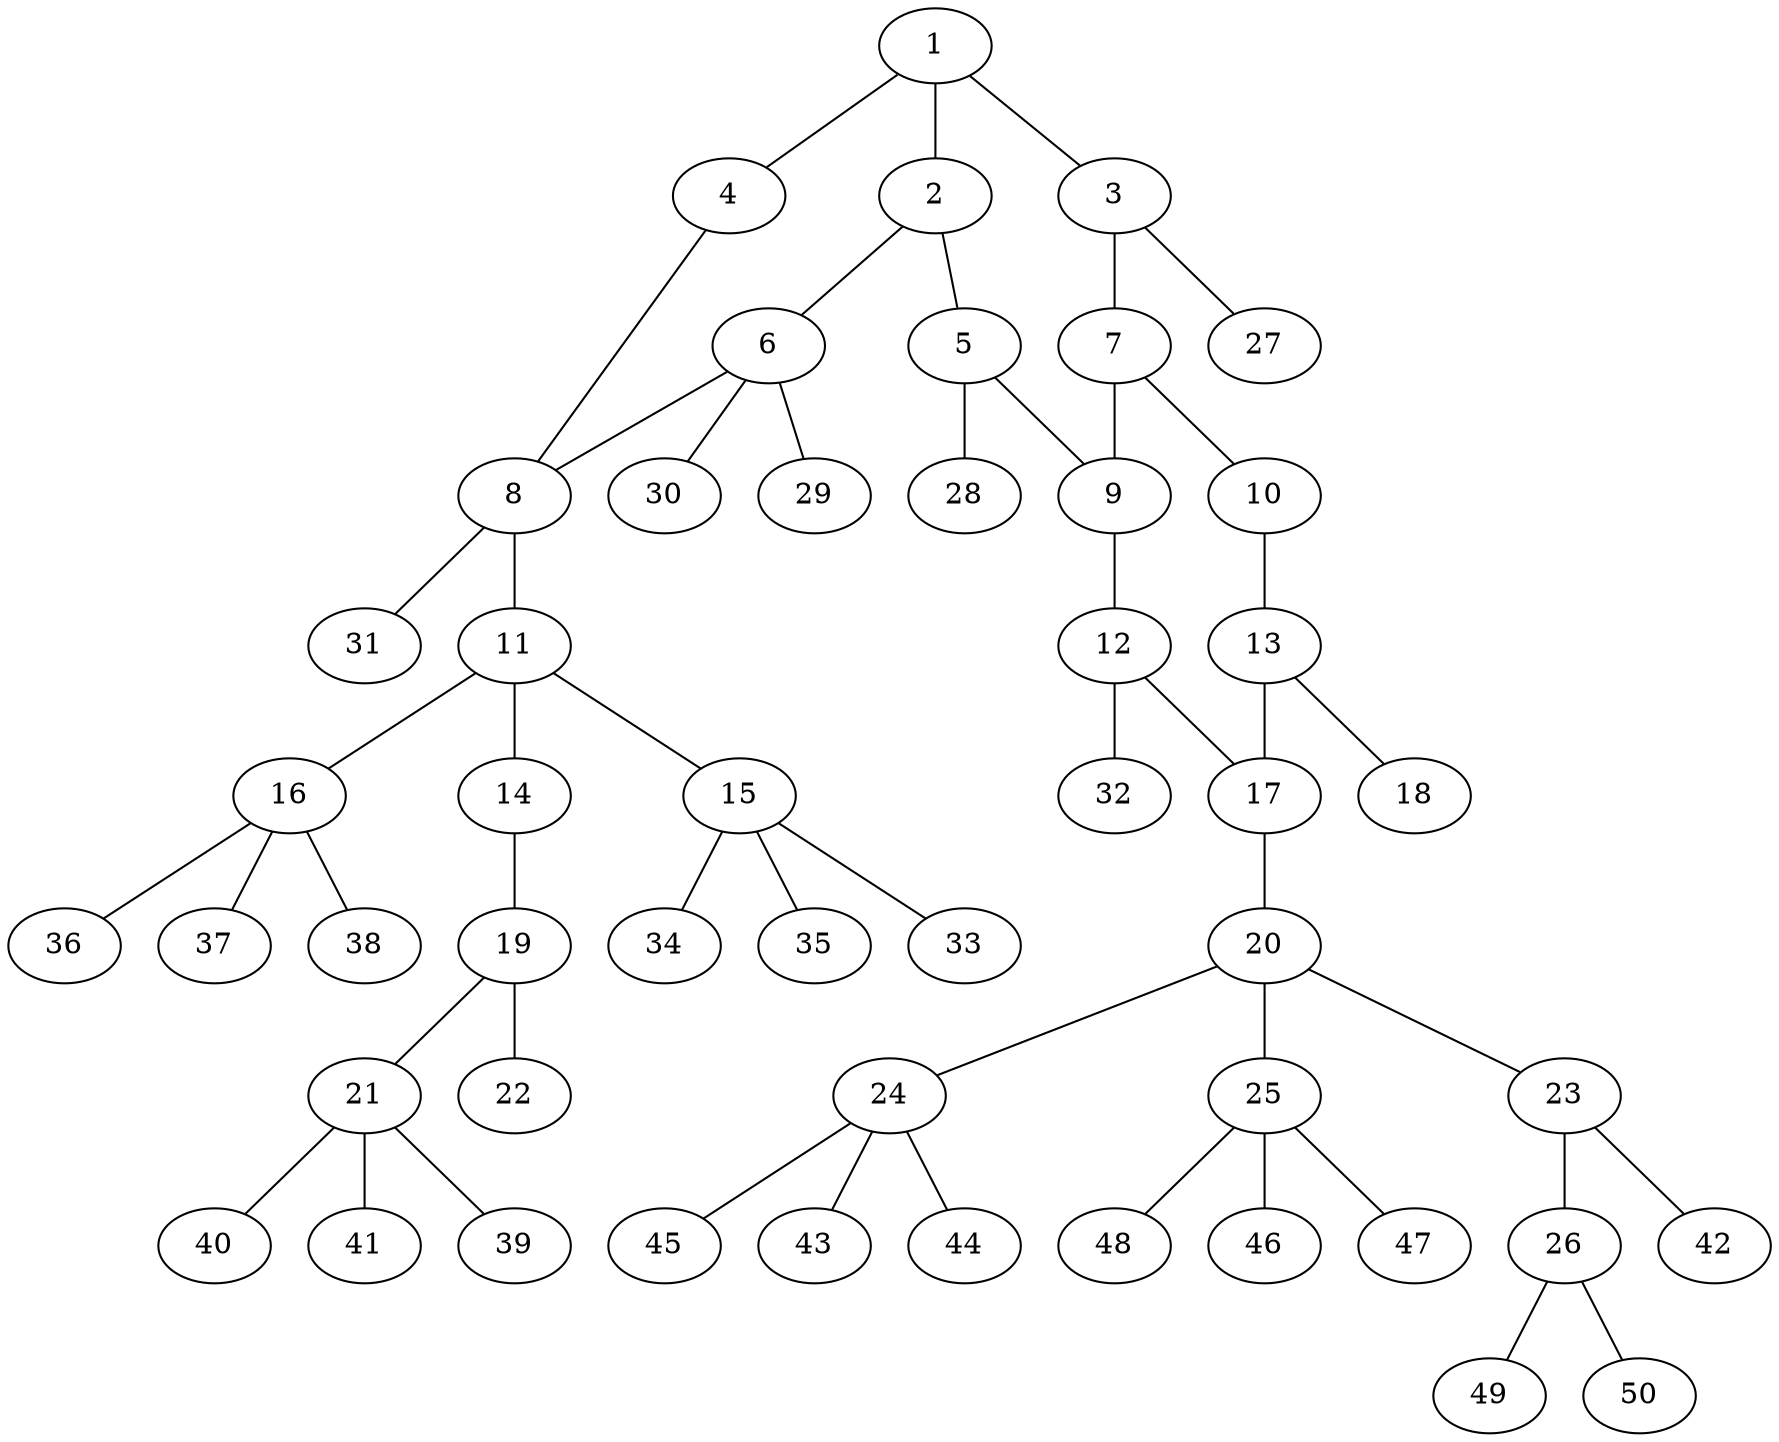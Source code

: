 graph molecule_2578 {
	1	 [chem=C];
	2	 [chem=C];
	1 -- 2	 [valence=1];
	3	 [chem=C];
	1 -- 3	 [valence=2];
	4	 [chem=O];
	1 -- 4	 [valence=1];
	5	 [chem=C];
	2 -- 5	 [valence=2];
	6	 [chem=C];
	2 -- 6	 [valence=1];
	7	 [chem=C];
	3 -- 7	 [valence=1];
	27	 [chem=H];
	3 -- 27	 [valence=1];
	8	 [chem=C];
	4 -- 8	 [valence=1];
	9	 [chem=C];
	5 -- 9	 [valence=1];
	28	 [chem=H];
	5 -- 28	 [valence=1];
	6 -- 8	 [valence=1];
	29	 [chem=H];
	6 -- 29	 [valence=1];
	30	 [chem=H];
	6 -- 30	 [valence=1];
	7 -- 9	 [valence=2];
	10	 [chem=O];
	7 -- 10	 [valence=1];
	11	 [chem=C];
	8 -- 11	 [valence=1];
	31	 [chem=H];
	8 -- 31	 [valence=1];
	12	 [chem=C];
	9 -- 12	 [valence=1];
	13	 [chem=C];
	10 -- 13	 [valence=1];
	14	 [chem=O];
	11 -- 14	 [valence=1];
	15	 [chem=C];
	11 -- 15	 [valence=1];
	16	 [chem=C];
	11 -- 16	 [valence=1];
	17	 [chem=C];
	12 -- 17	 [valence=2];
	32	 [chem=H];
	12 -- 32	 [valence=1];
	13 -- 17	 [valence=1];
	18	 [chem=O];
	13 -- 18	 [valence=2];
	19	 [chem=C];
	14 -- 19	 [valence=1];
	33	 [chem=H];
	15 -- 33	 [valence=1];
	34	 [chem=H];
	15 -- 34	 [valence=1];
	35	 [chem=H];
	15 -- 35	 [valence=1];
	36	 [chem=H];
	16 -- 36	 [valence=1];
	37	 [chem=H];
	16 -- 37	 [valence=1];
	38	 [chem=H];
	16 -- 38	 [valence=1];
	20	 [chem=C];
	17 -- 20	 [valence=1];
	21	 [chem=C];
	19 -- 21	 [valence=1];
	22	 [chem=O];
	19 -- 22	 [valence=2];
	23	 [chem=C];
	20 -- 23	 [valence=1];
	24	 [chem=C];
	20 -- 24	 [valence=1];
	25	 [chem=C];
	20 -- 25	 [valence=1];
	39	 [chem=H];
	21 -- 39	 [valence=1];
	40	 [chem=H];
	21 -- 40	 [valence=1];
	41	 [chem=H];
	21 -- 41	 [valence=1];
	26	 [chem=C];
	23 -- 26	 [valence=2];
	42	 [chem=H];
	23 -- 42	 [valence=1];
	43	 [chem=H];
	24 -- 43	 [valence=1];
	44	 [chem=H];
	24 -- 44	 [valence=1];
	45	 [chem=H];
	24 -- 45	 [valence=1];
	46	 [chem=H];
	25 -- 46	 [valence=1];
	47	 [chem=H];
	25 -- 47	 [valence=1];
	48	 [chem=H];
	25 -- 48	 [valence=1];
	49	 [chem=H];
	26 -- 49	 [valence=1];
	50	 [chem=H];
	26 -- 50	 [valence=1];
}
